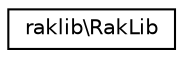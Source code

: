 digraph "Graphical Class Hierarchy"
{
 // INTERACTIVE_SVG=YES
 // LATEX_PDF_SIZE
  edge [fontname="Helvetica",fontsize="10",labelfontname="Helvetica",labelfontsize="10"];
  node [fontname="Helvetica",fontsize="10",shape=record];
  rankdir="LR";
  Node0 [label="raklib\\RakLib",height=0.2,width=0.4,color="black", fillcolor="white", style="filled",URL="$d8/df8/classraklib_1_1_rak_lib.html",tooltip=" "];
}
